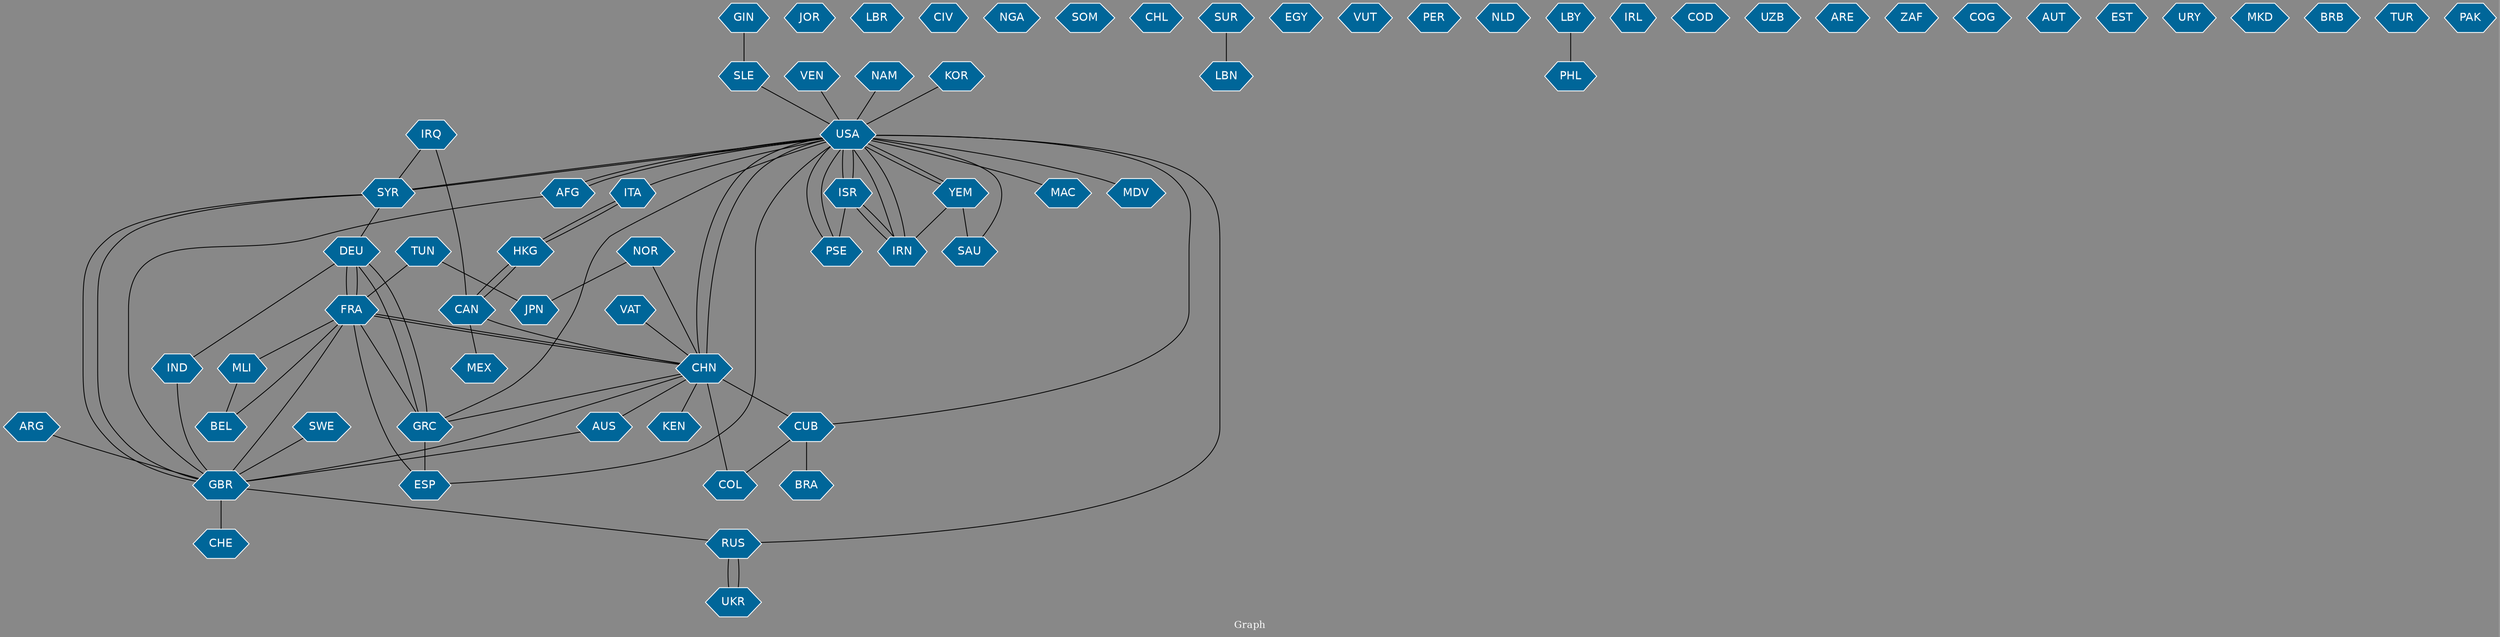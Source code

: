 // Countries together in item graph
graph {
	graph [bgcolor="#888888" fontcolor=white fontsize=12 label="Graph" outputorder=edgesfirst overlap=prism]
	node [color=white fillcolor="#006699" fontcolor=white fontname=Helvetica shape=hexagon style=filled]
	edge [arrowhead=open color=black fontcolor=white fontname=Courier fontsize=12]
		USA [label=USA]
		CAN [label=CAN]
		JOR [label=JOR]
		FRA [label=FRA]
		SYR [label=SYR]
		GBR [label=GBR]
		RUS [label=RUS]
		LBR [label=LBR]
		GRC [label=GRC]
		ITA [label=ITA]
		ISR [label=ISR]
		VAT [label=VAT]
		CHN [label=CHN]
		PSE [label=PSE]
		SLE [label=SLE]
		ARG [label=ARG]
		HKG [label=HKG]
		IRQ [label=IRQ]
		IRN [label=IRN]
		CIV [label=CIV]
		CHE [label=CHE]
		TUN [label=TUN]
		DEU [label=DEU]
		IND [label=IND]
		BRA [label=BRA]
		NGA [label=NGA]
		AUS [label=AUS]
		SOM [label=SOM]
		CHL [label=CHL]
		LBN [label=LBN]
		CUB [label=CUB]
		UKR [label=UKR]
		EGY [label=EGY]
		AFG [label=AFG]
		MEX [label=MEX]
		NOR [label=NOR]
		JPN [label=JPN]
		YEM [label=YEM]
		MLI [label=MLI]
		VUT [label=VUT]
		PER [label=PER]
		NLD [label=NLD]
		LBY [label=LBY]
		SAU [label=SAU]
		IRL [label=IRL]
		BEL [label=BEL]
		MAC [label=MAC]
		COD [label=COD]
		UZB [label=UZB]
		SWE [label=SWE]
		SUR [label=SUR]
		PHL [label=PHL]
		ARE [label=ARE]
		KEN [label=KEN]
		ZAF [label=ZAF]
		COG [label=COG]
		AUT [label=AUT]
		EST [label=EST]
		ESP [label=ESP]
		VEN [label=VEN]
		URY [label=URY]
		COL [label=COL]
		MKD [label=MKD]
		MDV [label=MDV]
		BRB [label=BRB]
		TUR [label=TUR]
		NAM [label=NAM]
		GIN [label=GIN]
		KOR [label=KOR]
		PAK [label=PAK]
			USA -- ISR [weight=3]
			FRA -- BEL [weight=1]
			SYR -- USA [weight=1]
			HKG -- ITA [weight=1]
			ISR -- PSE [weight=3]
			USA -- AFG [weight=2]
			UKR -- RUS [weight=3]
			GRC -- FRA [weight=1]
			CAN -- HKG [weight=2]
			KOR -- USA [weight=1]
			CHN -- USA [weight=10]
			CHN -- KEN [weight=1]
			NAM -- USA [weight=1]
			LBY -- PHL [weight=3]
			GBR -- CHE [weight=1]
			DEU -- FRA [weight=5]
			USA -- SAU [weight=1]
			GBR -- CHN [weight=1]
			ESP -- FRA [weight=1]
			YEM -- USA [weight=1]
			SWE -- GBR [weight=1]
			DEU -- IND [weight=1]
			TUN -- JPN [weight=1]
			ISR -- USA [weight=7]
			CHN -- AUS [weight=2]
			SLE -- USA [weight=1]
			CUB -- COL [weight=1]
			FRA -- CHN [weight=1]
			GRC -- DEU [weight=2]
			ARG -- GBR [weight=1]
			GBR -- FRA [weight=1]
			AFG -- GBR [weight=1]
			YEM -- IRN [weight=1]
			VEN -- USA [weight=1]
			USA -- MDV [weight=1]
			SYR -- DEU [weight=1]
			USA -- SYR [weight=1]
			NOR -- JPN [weight=1]
			AFG -- USA [weight=3]
			IND -- GBR [weight=1]
			CAN -- CHN [weight=1]
			TUN -- FRA [weight=1]
			CHN -- CUB [weight=1]
			VAT -- CHN [weight=1]
			ISR -- IRN [weight=2]
			HKG -- CAN [weight=1]
			RUS -- USA [weight=1]
			CAN -- MEX [weight=2]
			USA -- CUB [weight=1]
			GIN -- SLE [weight=1]
			RUS -- UKR [weight=3]
			IRN -- ISR [weight=3]
			ITA -- HKG [weight=1]
			USA -- GRC [weight=1]
			IRN -- USA [weight=4]
			USA -- ESP [weight=1]
			CHN -- FRA [weight=1]
			USA -- ITA [weight=2]
			DEU -- GRC [weight=2]
			USA -- CHN [weight=1]
			USA -- YEM [weight=2]
			USA -- MAC [weight=1]
			GBR -- RUS [weight=1]
			NOR -- CHN [weight=1]
			IRQ -- CAN [weight=1]
			FRA -- MLI [weight=1]
			PSE -- USA [weight=1]
			SYR -- GBR [weight=1]
			YEM -- SAU [weight=3]
			CUB -- BRA [weight=2]
			FRA -- DEU [weight=1]
			SUR -- LBN [weight=1]
			MLI -- BEL [weight=1]
			CHN -- GRC [weight=1]
			USA -- IRN [weight=3]
			USA -- PSE [weight=1]
			GRC -- ESP [weight=2]
			GBR -- SYR [weight=1]
			AUS -- GBR [weight=1]
			CHN -- COL [weight=1]
			IRQ -- SYR [weight=1]
}